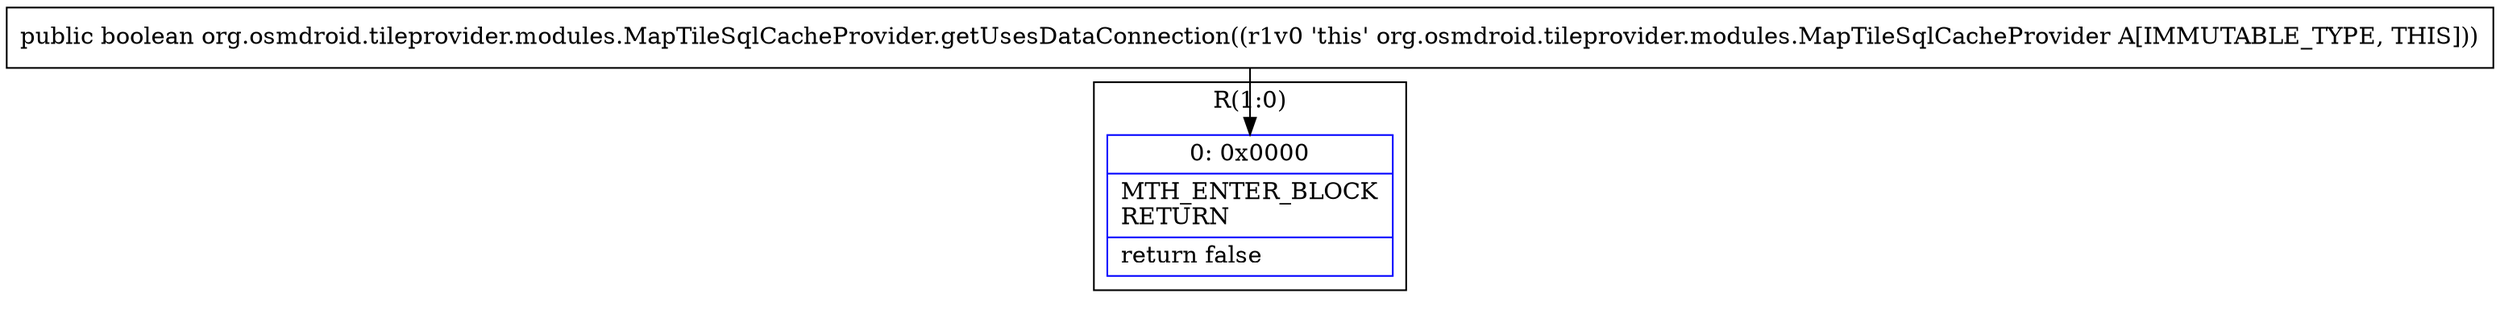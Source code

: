 digraph "CFG fororg.osmdroid.tileprovider.modules.MapTileSqlCacheProvider.getUsesDataConnection()Z" {
subgraph cluster_Region_662520344 {
label = "R(1:0)";
node [shape=record,color=blue];
Node_0 [shape=record,label="{0\:\ 0x0000|MTH_ENTER_BLOCK\lRETURN\l|return false\l}"];
}
MethodNode[shape=record,label="{public boolean org.osmdroid.tileprovider.modules.MapTileSqlCacheProvider.getUsesDataConnection((r1v0 'this' org.osmdroid.tileprovider.modules.MapTileSqlCacheProvider A[IMMUTABLE_TYPE, THIS])) }"];
MethodNode -> Node_0;
}


